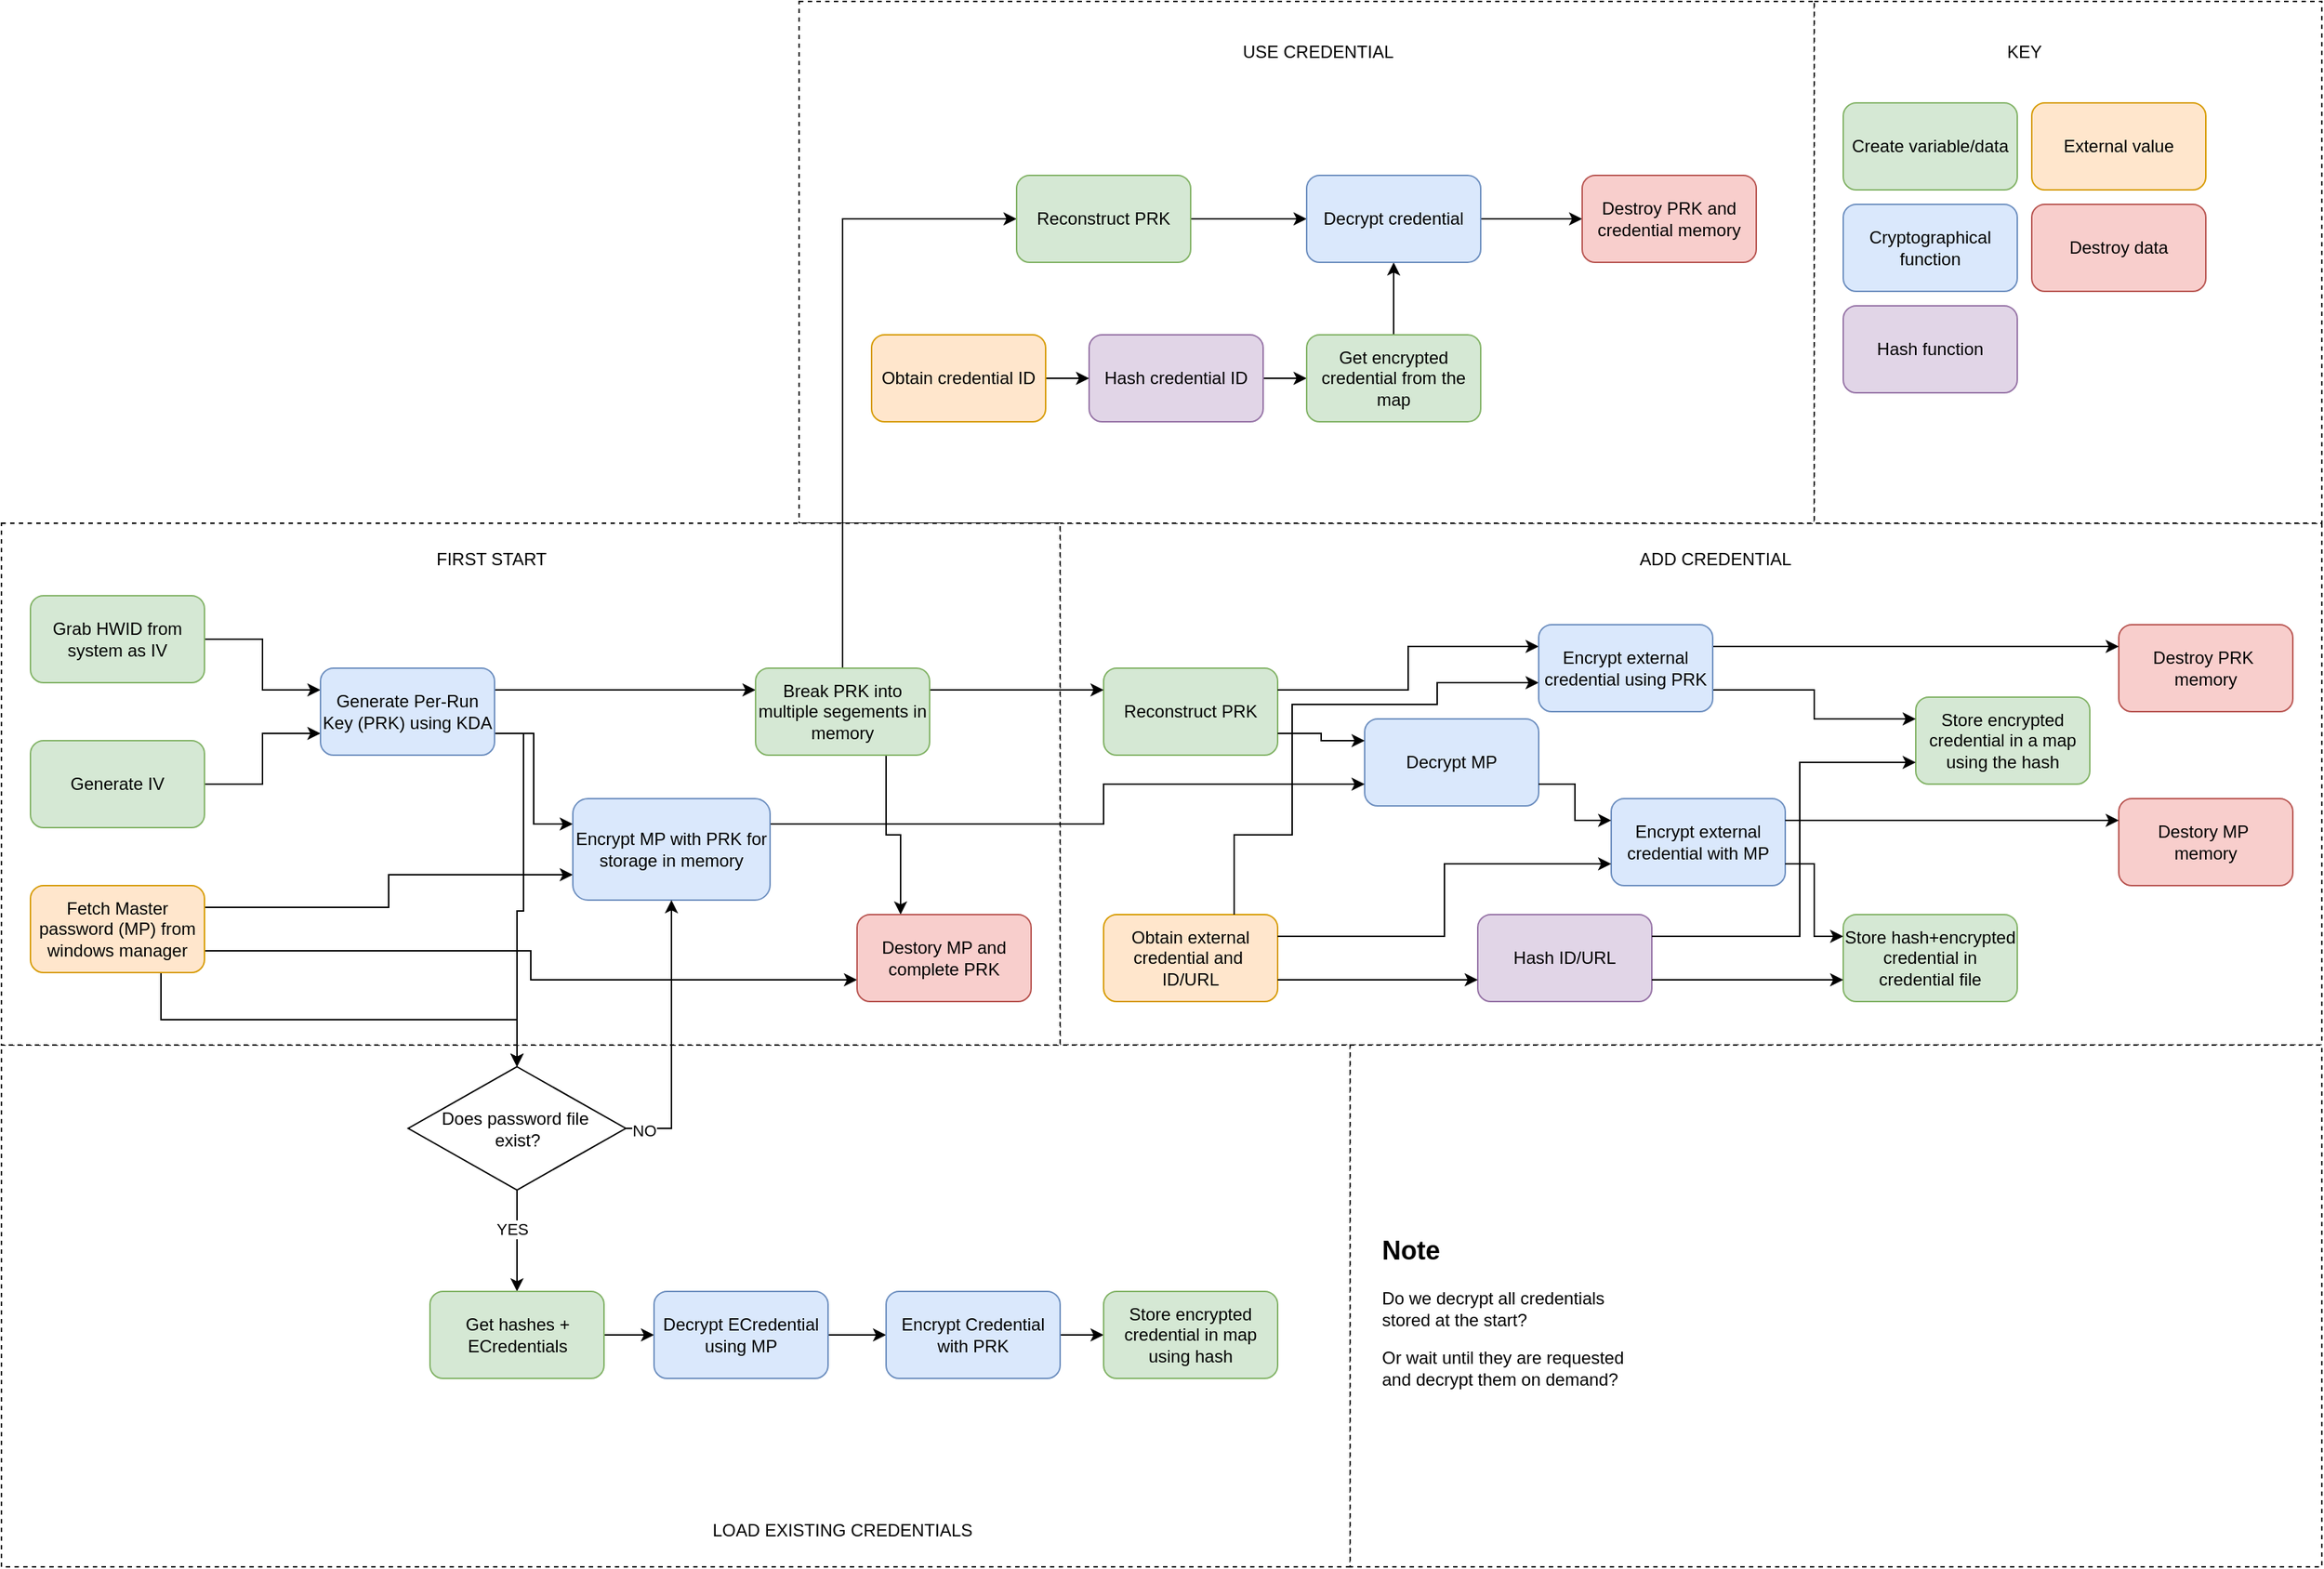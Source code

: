 <mxfile version="24.7.16">
  <diagram name="Page-1" id="EnuZD9dbVlelB6RlQocP">
    <mxGraphModel dx="2074" dy="2283" grid="1" gridSize="10" guides="1" tooltips="1" connect="1" arrows="1" fold="1" page="1" pageScale="1" pageWidth="827" pageHeight="1169" math="0" shadow="0">
      <root>
        <mxCell id="0" />
        <mxCell id="1" parent="0" />
        <mxCell id="aMmDziVB-nuVyi003y2U-98" value="" style="group" vertex="1" connectable="0" parent="1">
          <mxGeometry x="750" y="170" width="870" height="360" as="geometry" />
        </mxCell>
        <mxCell id="aMmDziVB-nuVyi003y2U-15" value="" style="rounded=0;whiteSpace=wrap;html=1;dashed=1;" vertex="1" parent="aMmDziVB-nuVyi003y2U-98">
          <mxGeometry width="870" height="360" as="geometry" />
        </mxCell>
        <mxCell id="aMmDziVB-nuVyi003y2U-16" value="ADD CREDENTIAL" style="text;html=1;align=center;verticalAlign=middle;whiteSpace=wrap;rounded=0;" vertex="1" parent="aMmDziVB-nuVyi003y2U-98">
          <mxGeometry x="364" y="10" width="176" height="30" as="geometry" />
        </mxCell>
        <mxCell id="aMmDziVB-nuVyi003y2U-17" value="Reconstruct PRK" style="rounded=1;whiteSpace=wrap;html=1;fillColor=#d5e8d4;strokeColor=#82b366;" vertex="1" parent="aMmDziVB-nuVyi003y2U-98">
          <mxGeometry x="30" y="100" width="120" height="60" as="geometry" />
        </mxCell>
        <mxCell id="aMmDziVB-nuVyi003y2U-19" value="&lt;div&gt;Obtain external credential and&amp;nbsp;&lt;/div&gt;&lt;div&gt;ID/URL&lt;/div&gt;" style="rounded=1;whiteSpace=wrap;html=1;fillColor=#ffe6cc;strokeColor=#d79b00;" vertex="1" parent="aMmDziVB-nuVyi003y2U-98">
          <mxGeometry x="30" y="270" width="120" height="60" as="geometry" />
        </mxCell>
        <mxCell id="aMmDziVB-nuVyi003y2U-21" value="Decrypt MP" style="rounded=1;whiteSpace=wrap;html=1;fillColor=#dae8fc;strokeColor=#6c8ebf;" vertex="1" parent="aMmDziVB-nuVyi003y2U-98">
          <mxGeometry x="210" y="135" width="120" height="60" as="geometry" />
        </mxCell>
        <mxCell id="aMmDziVB-nuVyi003y2U-24" value="Encrypt external credential with MP" style="rounded=1;whiteSpace=wrap;html=1;fillColor=#dae8fc;strokeColor=#6c8ebf;" vertex="1" parent="aMmDziVB-nuVyi003y2U-98">
          <mxGeometry x="380" y="190" width="120" height="60" as="geometry" />
        </mxCell>
        <mxCell id="aMmDziVB-nuVyi003y2U-27" value="Hash ID/URL" style="rounded=1;whiteSpace=wrap;html=1;fillColor=#e1d5e7;strokeColor=#9673a6;" vertex="1" parent="aMmDziVB-nuVyi003y2U-98">
          <mxGeometry x="288" y="270" width="120" height="60" as="geometry" />
        </mxCell>
        <mxCell id="aMmDziVB-nuVyi003y2U-29" value="Store hash+encrypted credential in credential file " style="rounded=1;whiteSpace=wrap;html=1;fillColor=#d5e8d4;strokeColor=#82b366;" vertex="1" parent="aMmDziVB-nuVyi003y2U-98">
          <mxGeometry x="540" y="270" width="120" height="60" as="geometry" />
        </mxCell>
        <mxCell id="aMmDziVB-nuVyi003y2U-36" value="Store encrypted credential in a map using the hash" style="rounded=1;whiteSpace=wrap;html=1;fillColor=#d5e8d4;strokeColor=#82b366;" vertex="1" parent="aMmDziVB-nuVyi003y2U-98">
          <mxGeometry x="590" y="120" width="120" height="60" as="geometry" />
        </mxCell>
        <mxCell id="aMmDziVB-nuVyi003y2U-41" value="&lt;div&gt;Destroy PRK&amp;nbsp;&lt;/div&gt;&lt;div&gt;memory&lt;/div&gt;" style="rounded=1;whiteSpace=wrap;html=1;fillColor=#f8cecc;strokeColor=#b85450;" vertex="1" parent="aMmDziVB-nuVyi003y2U-98">
          <mxGeometry x="730" y="70" width="120" height="60" as="geometry" />
        </mxCell>
        <mxCell id="aMmDziVB-nuVyi003y2U-43" value="&lt;div&gt;Destory MP&amp;nbsp;&lt;/div&gt;&lt;div&gt;memory&lt;/div&gt;" style="rounded=1;whiteSpace=wrap;html=1;fillColor=#f8cecc;strokeColor=#b85450;" vertex="1" parent="aMmDziVB-nuVyi003y2U-98">
          <mxGeometry x="730" y="190" width="120" height="60" as="geometry" />
        </mxCell>
        <mxCell id="aMmDziVB-nuVyi003y2U-23" style="edgeStyle=orthogonalEdgeStyle;rounded=0;orthogonalLoop=1;jettySize=auto;html=1;exitX=1;exitY=0.75;exitDx=0;exitDy=0;entryX=0;entryY=0.25;entryDx=0;entryDy=0;" edge="1" parent="aMmDziVB-nuVyi003y2U-98" source="aMmDziVB-nuVyi003y2U-17" target="aMmDziVB-nuVyi003y2U-21">
          <mxGeometry relative="1" as="geometry" />
        </mxCell>
        <mxCell id="aMmDziVB-nuVyi003y2U-25" style="edgeStyle=orthogonalEdgeStyle;rounded=0;orthogonalLoop=1;jettySize=auto;html=1;exitX=1;exitY=0.75;exitDx=0;exitDy=0;entryX=0;entryY=0.25;entryDx=0;entryDy=0;" edge="1" parent="aMmDziVB-nuVyi003y2U-98" source="aMmDziVB-nuVyi003y2U-21" target="aMmDziVB-nuVyi003y2U-24">
          <mxGeometry relative="1" as="geometry" />
        </mxCell>
        <mxCell id="aMmDziVB-nuVyi003y2U-26" style="edgeStyle=orthogonalEdgeStyle;rounded=0;orthogonalLoop=1;jettySize=auto;html=1;exitX=1;exitY=0.25;exitDx=0;exitDy=0;entryX=0;entryY=0.75;entryDx=0;entryDy=0;" edge="1" parent="aMmDziVB-nuVyi003y2U-98" source="aMmDziVB-nuVyi003y2U-19" target="aMmDziVB-nuVyi003y2U-24">
          <mxGeometry relative="1" as="geometry" />
        </mxCell>
        <mxCell id="aMmDziVB-nuVyi003y2U-28" style="edgeStyle=orthogonalEdgeStyle;rounded=0;orthogonalLoop=1;jettySize=auto;html=1;exitX=1;exitY=0.75;exitDx=0;exitDy=0;entryX=0;entryY=0.75;entryDx=0;entryDy=0;" edge="1" parent="aMmDziVB-nuVyi003y2U-98" source="aMmDziVB-nuVyi003y2U-19" target="aMmDziVB-nuVyi003y2U-27">
          <mxGeometry relative="1" as="geometry" />
        </mxCell>
        <mxCell id="aMmDziVB-nuVyi003y2U-30" style="edgeStyle=orthogonalEdgeStyle;rounded=0;orthogonalLoop=1;jettySize=auto;html=1;exitX=1;exitY=0.75;exitDx=0;exitDy=0;entryX=0;entryY=0.25;entryDx=0;entryDy=0;" edge="1" parent="aMmDziVB-nuVyi003y2U-98" source="aMmDziVB-nuVyi003y2U-24" target="aMmDziVB-nuVyi003y2U-29">
          <mxGeometry relative="1" as="geometry" />
        </mxCell>
        <mxCell id="aMmDziVB-nuVyi003y2U-31" style="edgeStyle=orthogonalEdgeStyle;rounded=0;orthogonalLoop=1;jettySize=auto;html=1;exitX=1;exitY=0.75;exitDx=0;exitDy=0;entryX=0;entryY=0.75;entryDx=0;entryDy=0;" edge="1" parent="aMmDziVB-nuVyi003y2U-98" source="aMmDziVB-nuVyi003y2U-27" target="aMmDziVB-nuVyi003y2U-29">
          <mxGeometry relative="1" as="geometry" />
        </mxCell>
        <mxCell id="aMmDziVB-nuVyi003y2U-37" style="edgeStyle=orthogonalEdgeStyle;rounded=0;orthogonalLoop=1;jettySize=auto;html=1;exitX=1;exitY=0.25;exitDx=0;exitDy=0;entryX=0;entryY=0.75;entryDx=0;entryDy=0;" edge="1" parent="aMmDziVB-nuVyi003y2U-98" source="aMmDziVB-nuVyi003y2U-27" target="aMmDziVB-nuVyi003y2U-36">
          <mxGeometry relative="1" as="geometry">
            <Array as="points">
              <mxPoint x="510" y="285" />
              <mxPoint x="510" y="165" />
            </Array>
          </mxGeometry>
        </mxCell>
        <mxCell id="aMmDziVB-nuVyi003y2U-44" style="edgeStyle=orthogonalEdgeStyle;rounded=0;orthogonalLoop=1;jettySize=auto;html=1;exitX=1;exitY=0.25;exitDx=0;exitDy=0;entryX=0;entryY=0.25;entryDx=0;entryDy=0;" edge="1" parent="aMmDziVB-nuVyi003y2U-98" source="aMmDziVB-nuVyi003y2U-24" target="aMmDziVB-nuVyi003y2U-43">
          <mxGeometry relative="1" as="geometry" />
        </mxCell>
        <mxCell id="aMmDziVB-nuVyi003y2U-71" value="" style="rounded=0;whiteSpace=wrap;html=1;dashed=1;" vertex="1" parent="1">
          <mxGeometry x="20" y="530" width="930" height="360" as="geometry" />
        </mxCell>
        <mxCell id="aMmDziVB-nuVyi003y2U-45" value="" style="rounded=0;whiteSpace=wrap;html=1;dashed=1;" vertex="1" parent="1">
          <mxGeometry x="570" y="-190" width="700" height="360" as="geometry" />
        </mxCell>
        <mxCell id="aMmDziVB-nuVyi003y2U-14" value="" style="rounded=0;whiteSpace=wrap;html=1;dashed=1;" vertex="1" parent="1">
          <mxGeometry x="20" y="170" width="730" height="360" as="geometry" />
        </mxCell>
        <mxCell id="aMmDziVB-nuVyi003y2U-75" style="edgeStyle=orthogonalEdgeStyle;rounded=0;orthogonalLoop=1;jettySize=auto;html=1;exitX=0.75;exitY=1;exitDx=0;exitDy=0;entryX=0.5;entryY=0;entryDx=0;entryDy=0;" edge="1" parent="1" source="aMmDziVB-nuVyi003y2U-1" target="aMmDziVB-nuVyi003y2U-74">
          <mxGeometry relative="1" as="geometry" />
        </mxCell>
        <mxCell id="aMmDziVB-nuVyi003y2U-87" style="edgeStyle=orthogonalEdgeStyle;rounded=0;orthogonalLoop=1;jettySize=auto;html=1;exitX=1;exitY=0.25;exitDx=0;exitDy=0;entryX=0;entryY=0.75;entryDx=0;entryDy=0;" edge="1" parent="1" source="aMmDziVB-nuVyi003y2U-1" target="aMmDziVB-nuVyi003y2U-7">
          <mxGeometry relative="1" as="geometry" />
        </mxCell>
        <mxCell id="aMmDziVB-nuVyi003y2U-100" style="edgeStyle=orthogonalEdgeStyle;rounded=0;orthogonalLoop=1;jettySize=auto;html=1;exitX=1;exitY=0.75;exitDx=0;exitDy=0;entryX=0;entryY=0.75;entryDx=0;entryDy=0;" edge="1" parent="1" source="aMmDziVB-nuVyi003y2U-1" target="aMmDziVB-nuVyi003y2U-97">
          <mxGeometry relative="1" as="geometry" />
        </mxCell>
        <mxCell id="aMmDziVB-nuVyi003y2U-1" value="Fetch Master password (MP) from windows manager" style="rounded=1;whiteSpace=wrap;html=1;fillColor=#ffe6cc;strokeColor=#d79b00;" vertex="1" parent="1">
          <mxGeometry x="40" y="420" width="120" height="60" as="geometry" />
        </mxCell>
        <mxCell id="aMmDziVB-nuVyi003y2U-6" style="edgeStyle=orthogonalEdgeStyle;rounded=0;orthogonalLoop=1;jettySize=auto;html=1;exitX=1;exitY=0.5;exitDx=0;exitDy=0;entryX=0;entryY=0.25;entryDx=0;entryDy=0;" edge="1" parent="1" source="aMmDziVB-nuVyi003y2U-2" target="aMmDziVB-nuVyi003y2U-4">
          <mxGeometry relative="1" as="geometry" />
        </mxCell>
        <mxCell id="aMmDziVB-nuVyi003y2U-2" value="Grab HWID from system as IV" style="rounded=1;whiteSpace=wrap;html=1;fillColor=#d5e8d4;strokeColor=#82b366;" vertex="1" parent="1">
          <mxGeometry x="40" y="220" width="120" height="60" as="geometry" />
        </mxCell>
        <mxCell id="aMmDziVB-nuVyi003y2U-5" style="edgeStyle=orthogonalEdgeStyle;rounded=0;orthogonalLoop=1;jettySize=auto;html=1;exitX=1;exitY=0.5;exitDx=0;exitDy=0;entryX=0;entryY=0.75;entryDx=0;entryDy=0;" edge="1" parent="1" source="aMmDziVB-nuVyi003y2U-3" target="aMmDziVB-nuVyi003y2U-4">
          <mxGeometry relative="1" as="geometry" />
        </mxCell>
        <mxCell id="aMmDziVB-nuVyi003y2U-3" value="Generate IV" style="rounded=1;whiteSpace=wrap;html=1;fillColor=#d5e8d4;strokeColor=#82b366;" vertex="1" parent="1">
          <mxGeometry x="40" y="320" width="120" height="60" as="geometry" />
        </mxCell>
        <mxCell id="aMmDziVB-nuVyi003y2U-11" style="edgeStyle=orthogonalEdgeStyle;rounded=0;orthogonalLoop=1;jettySize=auto;html=1;exitX=1;exitY=0.25;exitDx=0;exitDy=0;entryX=0;entryY=0.25;entryDx=0;entryDy=0;" edge="1" parent="1" source="aMmDziVB-nuVyi003y2U-4" target="aMmDziVB-nuVyi003y2U-10">
          <mxGeometry relative="1" as="geometry" />
        </mxCell>
        <mxCell id="aMmDziVB-nuVyi003y2U-82" style="edgeStyle=orthogonalEdgeStyle;rounded=0;orthogonalLoop=1;jettySize=auto;html=1;exitX=1;exitY=0.75;exitDx=0;exitDy=0;entryX=0.5;entryY=0;entryDx=0;entryDy=0;" edge="1" parent="1" source="aMmDziVB-nuVyi003y2U-4" target="aMmDziVB-nuVyi003y2U-74">
          <mxGeometry relative="1" as="geometry" />
        </mxCell>
        <mxCell id="aMmDziVB-nuVyi003y2U-86" style="edgeStyle=orthogonalEdgeStyle;rounded=0;orthogonalLoop=1;jettySize=auto;html=1;exitX=1;exitY=0.75;exitDx=0;exitDy=0;entryX=0;entryY=0.25;entryDx=0;entryDy=0;" edge="1" parent="1" source="aMmDziVB-nuVyi003y2U-4" target="aMmDziVB-nuVyi003y2U-7">
          <mxGeometry relative="1" as="geometry" />
        </mxCell>
        <mxCell id="aMmDziVB-nuVyi003y2U-4" value="Generate Per-Run Key (PRK) using KDA" style="rounded=1;whiteSpace=wrap;html=1;fillColor=#dae8fc;strokeColor=#6c8ebf;" vertex="1" parent="1">
          <mxGeometry x="240" y="270" width="120" height="60" as="geometry" />
        </mxCell>
        <mxCell id="aMmDziVB-nuVyi003y2U-22" style="edgeStyle=orthogonalEdgeStyle;rounded=0;orthogonalLoop=1;jettySize=auto;html=1;exitX=1;exitY=0.25;exitDx=0;exitDy=0;entryX=0;entryY=0.75;entryDx=0;entryDy=0;" edge="1" parent="1" source="aMmDziVB-nuVyi003y2U-7" target="aMmDziVB-nuVyi003y2U-21">
          <mxGeometry relative="1" as="geometry">
            <Array as="points">
              <mxPoint x="780" y="378" />
              <mxPoint x="780" y="350" />
            </Array>
          </mxGeometry>
        </mxCell>
        <mxCell id="aMmDziVB-nuVyi003y2U-7" value="Encrypt MP with PRK for storage in memory" style="rounded=1;whiteSpace=wrap;html=1;fillColor=#dae8fc;strokeColor=#6c8ebf;" vertex="1" parent="1">
          <mxGeometry x="414" y="360" width="136" height="70" as="geometry" />
        </mxCell>
        <mxCell id="aMmDziVB-nuVyi003y2U-18" style="edgeStyle=orthogonalEdgeStyle;rounded=0;orthogonalLoop=1;jettySize=auto;html=1;exitX=1;exitY=0.25;exitDx=0;exitDy=0;entryX=0;entryY=0.25;entryDx=0;entryDy=0;" edge="1" parent="1" source="aMmDziVB-nuVyi003y2U-10" target="aMmDziVB-nuVyi003y2U-17">
          <mxGeometry relative="1" as="geometry" />
        </mxCell>
        <mxCell id="aMmDziVB-nuVyi003y2U-58" style="edgeStyle=orthogonalEdgeStyle;rounded=0;orthogonalLoop=1;jettySize=auto;html=1;exitX=0.5;exitY=0;exitDx=0;exitDy=0;entryX=0;entryY=0.5;entryDx=0;entryDy=0;" edge="1" parent="1" source="aMmDziVB-nuVyi003y2U-10" target="aMmDziVB-nuVyi003y2U-48">
          <mxGeometry relative="1" as="geometry" />
        </mxCell>
        <mxCell id="aMmDziVB-nuVyi003y2U-99" style="edgeStyle=orthogonalEdgeStyle;rounded=0;orthogonalLoop=1;jettySize=auto;html=1;exitX=0.75;exitY=1;exitDx=0;exitDy=0;entryX=0.25;entryY=0;entryDx=0;entryDy=0;" edge="1" parent="1" source="aMmDziVB-nuVyi003y2U-10" target="aMmDziVB-nuVyi003y2U-97">
          <mxGeometry relative="1" as="geometry" />
        </mxCell>
        <mxCell id="aMmDziVB-nuVyi003y2U-10" value="Break PRK into multiple segements in memory" style="rounded=1;whiteSpace=wrap;html=1;fillColor=#d5e8d4;strokeColor=#82b366;" vertex="1" parent="1">
          <mxGeometry x="540" y="270" width="120" height="60" as="geometry" />
        </mxCell>
        <mxCell id="aMmDziVB-nuVyi003y2U-12" value="FIRST START" style="text;html=1;align=center;verticalAlign=middle;whiteSpace=wrap;rounded=0;" vertex="1" parent="1">
          <mxGeometry x="270" y="180" width="176" height="30" as="geometry" />
        </mxCell>
        <mxCell id="aMmDziVB-nuVyi003y2U-34" style="edgeStyle=orthogonalEdgeStyle;rounded=0;orthogonalLoop=1;jettySize=auto;html=1;exitX=1;exitY=0.25;exitDx=0;exitDy=0;entryX=0;entryY=0.25;entryDx=0;entryDy=0;" edge="1" parent="1" source="aMmDziVB-nuVyi003y2U-17" target="aMmDziVB-nuVyi003y2U-33">
          <mxGeometry relative="1" as="geometry" />
        </mxCell>
        <mxCell id="aMmDziVB-nuVyi003y2U-35" style="edgeStyle=orthogonalEdgeStyle;rounded=0;orthogonalLoop=1;jettySize=auto;html=1;exitX=0.75;exitY=0;exitDx=0;exitDy=0;entryX=0;entryY=0.75;entryDx=0;entryDy=0;" edge="1" parent="1" source="aMmDziVB-nuVyi003y2U-19">
          <mxGeometry relative="1" as="geometry">
            <mxPoint x="810" y="435" as="sourcePoint" />
            <mxPoint x="1080" y="280" as="targetPoint" />
            <Array as="points">
              <mxPoint x="870" y="385" />
              <mxPoint x="910" y="385" />
              <mxPoint x="910" y="295" />
              <mxPoint x="1010" y="295" />
              <mxPoint x="1010" y="280" />
            </Array>
          </mxGeometry>
        </mxCell>
        <mxCell id="aMmDziVB-nuVyi003y2U-38" style="edgeStyle=orthogonalEdgeStyle;rounded=0;orthogonalLoop=1;jettySize=auto;html=1;exitX=1;exitY=0.75;exitDx=0;exitDy=0;entryX=0;entryY=0.25;entryDx=0;entryDy=0;" edge="1" parent="1" source="aMmDziVB-nuVyi003y2U-33" target="aMmDziVB-nuVyi003y2U-36">
          <mxGeometry relative="1" as="geometry" />
        </mxCell>
        <mxCell id="aMmDziVB-nuVyi003y2U-42" style="edgeStyle=orthogonalEdgeStyle;rounded=0;orthogonalLoop=1;jettySize=auto;html=1;exitX=1;exitY=0.25;exitDx=0;exitDy=0;entryX=0;entryY=0.25;entryDx=0;entryDy=0;" edge="1" parent="1" source="aMmDziVB-nuVyi003y2U-33" target="aMmDziVB-nuVyi003y2U-41">
          <mxGeometry relative="1" as="geometry" />
        </mxCell>
        <mxCell id="aMmDziVB-nuVyi003y2U-33" value="Encrypt external credential using PRK" style="rounded=1;whiteSpace=wrap;html=1;fillColor=#dae8fc;strokeColor=#6c8ebf;" vertex="1" parent="1">
          <mxGeometry x="1080" y="240" width="120" height="60" as="geometry" />
        </mxCell>
        <mxCell id="aMmDziVB-nuVyi003y2U-46" value="USE CREDENTIAL" style="text;html=1;align=center;verticalAlign=middle;whiteSpace=wrap;rounded=0;" vertex="1" parent="1">
          <mxGeometry x="840" y="-170" width="176" height="30" as="geometry" />
        </mxCell>
        <mxCell id="aMmDziVB-nuVyi003y2U-55" style="edgeStyle=orthogonalEdgeStyle;rounded=0;orthogonalLoop=1;jettySize=auto;html=1;exitX=1;exitY=0.5;exitDx=0;exitDy=0;entryX=0;entryY=0.5;entryDx=0;entryDy=0;" edge="1" parent="1" source="aMmDziVB-nuVyi003y2U-48" target="aMmDziVB-nuVyi003y2U-53">
          <mxGeometry relative="1" as="geometry" />
        </mxCell>
        <mxCell id="aMmDziVB-nuVyi003y2U-48" value="Reconstruct PRK" style="rounded=1;whiteSpace=wrap;html=1;fillColor=#d5e8d4;strokeColor=#82b366;" vertex="1" parent="1">
          <mxGeometry x="720" y="-70" width="120" height="60" as="geometry" />
        </mxCell>
        <mxCell id="aMmDziVB-nuVyi003y2U-52" style="edgeStyle=orthogonalEdgeStyle;rounded=0;orthogonalLoop=1;jettySize=auto;html=1;exitX=1;exitY=0.5;exitDx=0;exitDy=0;entryX=0;entryY=0.5;entryDx=0;entryDy=0;" edge="1" parent="1" source="aMmDziVB-nuVyi003y2U-50" target="aMmDziVB-nuVyi003y2U-51">
          <mxGeometry relative="1" as="geometry" />
        </mxCell>
        <mxCell id="aMmDziVB-nuVyi003y2U-50" value="Hash credential ID" style="rounded=1;whiteSpace=wrap;html=1;fillColor=#e1d5e7;strokeColor=#9673a6;" vertex="1" parent="1">
          <mxGeometry x="770" y="40" width="120" height="60" as="geometry" />
        </mxCell>
        <mxCell id="aMmDziVB-nuVyi003y2U-54" style="edgeStyle=orthogonalEdgeStyle;rounded=0;orthogonalLoop=1;jettySize=auto;html=1;exitX=0.5;exitY=0;exitDx=0;exitDy=0;entryX=0.5;entryY=1;entryDx=0;entryDy=0;" edge="1" parent="1" source="aMmDziVB-nuVyi003y2U-51" target="aMmDziVB-nuVyi003y2U-53">
          <mxGeometry relative="1" as="geometry" />
        </mxCell>
        <mxCell id="aMmDziVB-nuVyi003y2U-51" value="Get encrypted credential from the map" style="rounded=1;whiteSpace=wrap;html=1;fillColor=#d5e8d4;strokeColor=#82b366;" vertex="1" parent="1">
          <mxGeometry x="920" y="40" width="120" height="60" as="geometry" />
        </mxCell>
        <mxCell id="aMmDziVB-nuVyi003y2U-57" style="edgeStyle=orthogonalEdgeStyle;rounded=0;orthogonalLoop=1;jettySize=auto;html=1;exitX=1;exitY=0.5;exitDx=0;exitDy=0;entryX=0;entryY=0.5;entryDx=0;entryDy=0;" edge="1" parent="1" source="aMmDziVB-nuVyi003y2U-53" target="aMmDziVB-nuVyi003y2U-56">
          <mxGeometry relative="1" as="geometry" />
        </mxCell>
        <mxCell id="aMmDziVB-nuVyi003y2U-53" value="Decrypt credential" style="rounded=1;whiteSpace=wrap;html=1;fillColor=#dae8fc;strokeColor=#6c8ebf;" vertex="1" parent="1">
          <mxGeometry x="920" y="-70" width="120" height="60" as="geometry" />
        </mxCell>
        <mxCell id="aMmDziVB-nuVyi003y2U-56" value="Destroy PRK and credential memory" style="rounded=1;whiteSpace=wrap;html=1;fillColor=#f8cecc;strokeColor=#b85450;" vertex="1" parent="1">
          <mxGeometry x="1110" y="-70" width="120" height="60" as="geometry" />
        </mxCell>
        <mxCell id="aMmDziVB-nuVyi003y2U-63" style="edgeStyle=orthogonalEdgeStyle;rounded=0;orthogonalLoop=1;jettySize=auto;html=1;exitX=1;exitY=0.5;exitDx=0;exitDy=0;entryX=0;entryY=0.5;entryDx=0;entryDy=0;" edge="1" parent="1" source="aMmDziVB-nuVyi003y2U-62" target="aMmDziVB-nuVyi003y2U-50">
          <mxGeometry relative="1" as="geometry" />
        </mxCell>
        <mxCell id="aMmDziVB-nuVyi003y2U-62" value="Obtain credential ID" style="rounded=1;whiteSpace=wrap;html=1;fillColor=#ffe6cc;strokeColor=#d79b00;" vertex="1" parent="1">
          <mxGeometry x="620" y="40" width="120" height="60" as="geometry" />
        </mxCell>
        <mxCell id="aMmDziVB-nuVyi003y2U-64" value="" style="rounded=0;whiteSpace=wrap;html=1;dashed=1;" vertex="1" parent="1">
          <mxGeometry x="1270" y="-190" width="350" height="360" as="geometry" />
        </mxCell>
        <mxCell id="aMmDziVB-nuVyi003y2U-65" value="KEY" style="text;html=1;align=center;verticalAlign=middle;whiteSpace=wrap;rounded=0;" vertex="1" parent="1">
          <mxGeometry x="1327" y="-170" width="176" height="30" as="geometry" />
        </mxCell>
        <mxCell id="aMmDziVB-nuVyi003y2U-66" value="Destroy data" style="rounded=1;whiteSpace=wrap;html=1;fillColor=#f8cecc;strokeColor=#b85450;" vertex="1" parent="1">
          <mxGeometry x="1420" y="-50" width="120" height="60" as="geometry" />
        </mxCell>
        <mxCell id="aMmDziVB-nuVyi003y2U-67" value="Cryptographical function" style="rounded=1;whiteSpace=wrap;html=1;fillColor=#dae8fc;strokeColor=#6c8ebf;" vertex="1" parent="1">
          <mxGeometry x="1290" y="-50" width="120" height="60" as="geometry" />
        </mxCell>
        <mxCell id="aMmDziVB-nuVyi003y2U-68" value="External value" style="rounded=1;whiteSpace=wrap;html=1;fillColor=#ffe6cc;strokeColor=#d79b00;" vertex="1" parent="1">
          <mxGeometry x="1420" y="-120" width="120" height="60" as="geometry" />
        </mxCell>
        <mxCell id="aMmDziVB-nuVyi003y2U-69" value="Create variable/data" style="rounded=1;whiteSpace=wrap;html=1;fillColor=#d5e8d4;strokeColor=#82b366;" vertex="1" parent="1">
          <mxGeometry x="1290" y="-120" width="120" height="60" as="geometry" />
        </mxCell>
        <mxCell id="aMmDziVB-nuVyi003y2U-70" value="Hash function" style="rounded=1;whiteSpace=wrap;html=1;fillColor=#e1d5e7;strokeColor=#9673a6;" vertex="1" parent="1">
          <mxGeometry x="1290" y="20" width="120" height="60" as="geometry" />
        </mxCell>
        <mxCell id="aMmDziVB-nuVyi003y2U-72" value="&lt;div&gt;LOAD EXISTING CREDENTIALS&lt;/div&gt;" style="text;html=1;align=center;verticalAlign=middle;whiteSpace=wrap;rounded=0;" vertex="1" parent="1">
          <mxGeometry x="495" y="850" width="210" height="30" as="geometry" />
        </mxCell>
        <mxCell id="aMmDziVB-nuVyi003y2U-80" style="edgeStyle=orthogonalEdgeStyle;rounded=0;orthogonalLoop=1;jettySize=auto;html=1;exitX=0.5;exitY=1;exitDx=0;exitDy=0;entryX=0.5;entryY=0;entryDx=0;entryDy=0;" edge="1" parent="1" source="aMmDziVB-nuVyi003y2U-74" target="aMmDziVB-nuVyi003y2U-79">
          <mxGeometry relative="1" as="geometry" />
        </mxCell>
        <mxCell id="aMmDziVB-nuVyi003y2U-81" value="YES" style="edgeLabel;html=1;align=center;verticalAlign=middle;resizable=0;points=[];" vertex="1" connectable="0" parent="aMmDziVB-nuVyi003y2U-80">
          <mxGeometry x="-0.229" y="-4" relative="1" as="geometry">
            <mxPoint as="offset" />
          </mxGeometry>
        </mxCell>
        <mxCell id="aMmDziVB-nuVyi003y2U-83" style="edgeStyle=orthogonalEdgeStyle;rounded=0;orthogonalLoop=1;jettySize=auto;html=1;exitX=1;exitY=0.5;exitDx=0;exitDy=0;entryX=0.5;entryY=1;entryDx=0;entryDy=0;" edge="1" parent="1" source="aMmDziVB-nuVyi003y2U-74" target="aMmDziVB-nuVyi003y2U-7">
          <mxGeometry relative="1" as="geometry" />
        </mxCell>
        <mxCell id="aMmDziVB-nuVyi003y2U-84" value="NO" style="edgeLabel;html=1;align=center;verticalAlign=middle;resizable=0;points=[];" vertex="1" connectable="0" parent="aMmDziVB-nuVyi003y2U-83">
          <mxGeometry x="-0.868" relative="1" as="geometry">
            <mxPoint y="1" as="offset" />
          </mxGeometry>
        </mxCell>
        <mxCell id="aMmDziVB-nuVyi003y2U-74" value="&lt;div&gt;Does password file&amp;nbsp;&lt;/div&gt;&lt;div&gt;exist?&lt;/div&gt;" style="rhombus;whiteSpace=wrap;html=1;" vertex="1" parent="1">
          <mxGeometry x="300.5" y="545" width="150" height="85" as="geometry" />
        </mxCell>
        <mxCell id="aMmDziVB-nuVyi003y2U-90" style="edgeStyle=orthogonalEdgeStyle;rounded=0;orthogonalLoop=1;jettySize=auto;html=1;exitX=1;exitY=0.5;exitDx=0;exitDy=0;entryX=0;entryY=0.5;entryDx=0;entryDy=0;" edge="1" parent="1" source="aMmDziVB-nuVyi003y2U-79" target="aMmDziVB-nuVyi003y2U-88">
          <mxGeometry relative="1" as="geometry" />
        </mxCell>
        <mxCell id="aMmDziVB-nuVyi003y2U-79" value="Get hashes + ECredentials" style="rounded=1;whiteSpace=wrap;html=1;fillColor=#d5e8d4;strokeColor=#82b366;" vertex="1" parent="1">
          <mxGeometry x="315.5" y="700" width="120" height="60" as="geometry" />
        </mxCell>
        <mxCell id="aMmDziVB-nuVyi003y2U-92" style="edgeStyle=orthogonalEdgeStyle;rounded=0;orthogonalLoop=1;jettySize=auto;html=1;exitX=1;exitY=0.5;exitDx=0;exitDy=0;entryX=0;entryY=0.5;entryDx=0;entryDy=0;" edge="1" parent="1" source="aMmDziVB-nuVyi003y2U-88" target="aMmDziVB-nuVyi003y2U-89">
          <mxGeometry relative="1" as="geometry" />
        </mxCell>
        <mxCell id="aMmDziVB-nuVyi003y2U-88" value="Decrypt ECredential using MP" style="rounded=1;whiteSpace=wrap;html=1;fillColor=#dae8fc;strokeColor=#6c8ebf;" vertex="1" parent="1">
          <mxGeometry x="470" y="700" width="120" height="60" as="geometry" />
        </mxCell>
        <mxCell id="aMmDziVB-nuVyi003y2U-94" value="" style="edgeStyle=orthogonalEdgeStyle;rounded=0;orthogonalLoop=1;jettySize=auto;html=1;" edge="1" parent="1" source="aMmDziVB-nuVyi003y2U-89" target="aMmDziVB-nuVyi003y2U-93">
          <mxGeometry relative="1" as="geometry" />
        </mxCell>
        <mxCell id="aMmDziVB-nuVyi003y2U-89" value="Encrypt Credential with PRK" style="rounded=1;whiteSpace=wrap;html=1;fillColor=#dae8fc;strokeColor=#6c8ebf;" vertex="1" parent="1">
          <mxGeometry x="630" y="700" width="120" height="60" as="geometry" />
        </mxCell>
        <mxCell id="aMmDziVB-nuVyi003y2U-93" value="Store encrypted credential in map using hash" style="rounded=1;whiteSpace=wrap;html=1;fillColor=#d5e8d4;strokeColor=#82b366;" vertex="1" parent="1">
          <mxGeometry x="780" y="700" width="120" height="60" as="geometry" />
        </mxCell>
        <mxCell id="aMmDziVB-nuVyi003y2U-95" value="" style="rounded=0;whiteSpace=wrap;html=1;dashed=1;" vertex="1" parent="1">
          <mxGeometry x="950" y="530" width="670" height="360" as="geometry" />
        </mxCell>
        <mxCell id="aMmDziVB-nuVyi003y2U-96" value="&lt;h2&gt;Note&lt;/h2&gt;&lt;p&gt;Do we decrypt all credentials stored at the start?&lt;/p&gt;&lt;p&gt;Or wait until they are requested and decrypt them on demand?&lt;br&gt;&lt;/p&gt;" style="text;html=1;whiteSpace=wrap;overflow=hidden;rounded=0;" vertex="1" parent="1">
          <mxGeometry x="970" y="640" width="180" height="140" as="geometry" />
        </mxCell>
        <mxCell id="aMmDziVB-nuVyi003y2U-97" value="Destory MP and complete PRK" style="rounded=1;whiteSpace=wrap;html=1;fillColor=#f8cecc;strokeColor=#b85450;" vertex="1" parent="1">
          <mxGeometry x="610" y="440" width="120" height="60" as="geometry" />
        </mxCell>
      </root>
    </mxGraphModel>
  </diagram>
</mxfile>
